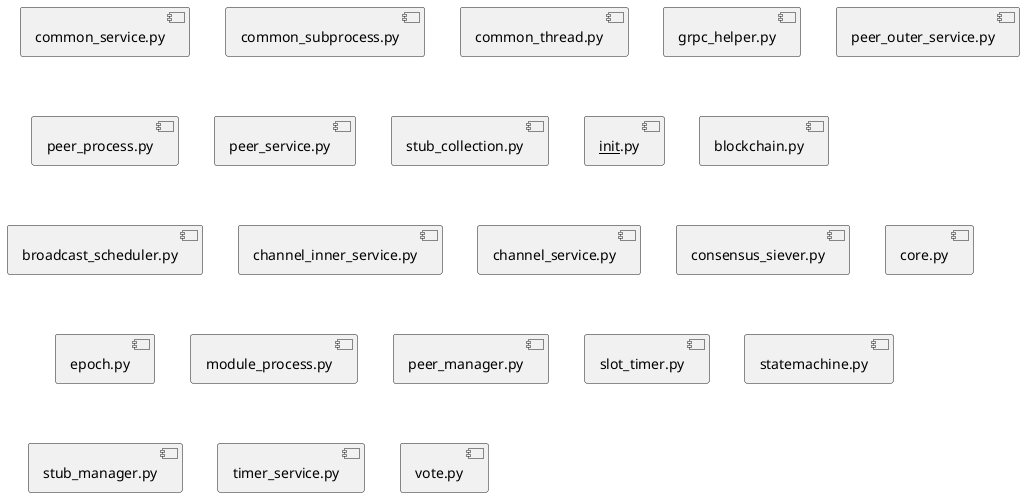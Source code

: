 프로세스가 여러개 떠 있으니 로그를 보고도 선후관계를 알 수가 없어.
순서는 일단 신경쓰지 말고 적어보자. 그리고 직접적인 연관 관계가 없는 것은 나중에 추리

@startuml
'========= loopchain.peer.log
component common_service.py
component common_subprocess.py
component common_thread.py
component grpc_helper.py
component peer_outer_service.py
component peer_process.py
component peer_service.py
component stub_collection.py

'========= loopchain.channel.icon_dex.log
component __init__.py
component blockchain.py
component broadcast_scheduler.py
component channel_inner_service.py
component channel_service.py
component common_subprocess.py
component common_thread.py
component consensus_siever.py
component core.py
component epoch.py
component grpc_helper.py
component module_process.py
component peer_manager.py
component slot_timer.py
component statemachine.py
component stub_manager.py
component timer_service.py
component vote.py

'========= loopchain.channel-txcreator-icon_dex_broadcast.icon_dex.log
component __init__.py
component broadcast_scheduler.py
component common_thread.py
component grpc_helper.py
component stub_manager.py




@enduml


kkk

